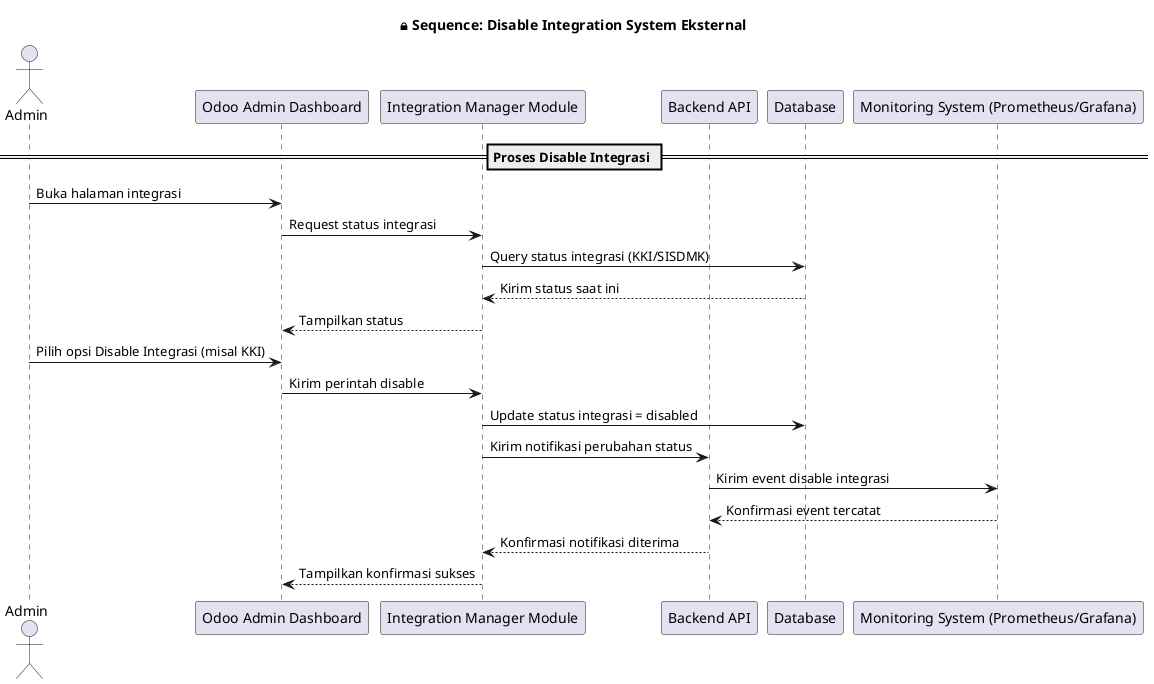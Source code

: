 @startuml disable_integration_sequence

title 🔒 Sequence: Disable Integration System Eksternal

actor Admin
participant "Odoo Admin Dashboard" as OdooDashboard
participant "Integration Manager Module" as IntegrationMgr
participant "Backend API" as BackendAPI
participant "Database" as DB
participant "Monitoring System (Prometheus/Grafana)" as Monitoring

== Proses Disable Integrasi ==
Admin -> OdooDashboard : Buka halaman integrasi
OdooDashboard -> IntegrationMgr : Request status integrasi
IntegrationMgr -> DB : Query status integrasi (KKI/SISDMK)
DB --> IntegrationMgr : Kirim status saat ini
IntegrationMgr --> OdooDashboard : Tampilkan status

Admin -> OdooDashboard : Pilih opsi Disable Integrasi (misal KKI)
OdooDashboard -> IntegrationMgr : Kirim perintah disable
IntegrationMgr -> DB : Update status integrasi = disabled
IntegrationMgr -> BackendAPI : Kirim notifikasi perubahan status
BackendAPI -> Monitoring : Kirim event disable integrasi
Monitoring --> BackendAPI : Konfirmasi event tercatat
BackendAPI --> IntegrationMgr : Konfirmasi notifikasi diterima
IntegrationMgr --> OdooDashboard : Tampilkan konfirmasi sukses

@enduml
